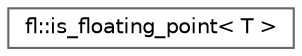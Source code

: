 digraph "Graphical Class Hierarchy"
{
 // INTERACTIVE_SVG=YES
 // LATEX_PDF_SIZE
  bgcolor="transparent";
  edge [fontname=Helvetica,fontsize=10,labelfontname=Helvetica,labelfontsize=10];
  node [fontname=Helvetica,fontsize=10,shape=box,height=0.2,width=0.4];
  rankdir="LR";
  Node0 [id="Node000000",label="fl::is_floating_point\< T \>",height=0.2,width=0.4,color="grey40", fillcolor="white", style="filled",URL="$d5/d7f/structfl_1_1is__floating__point.html",tooltip=" "];
}
